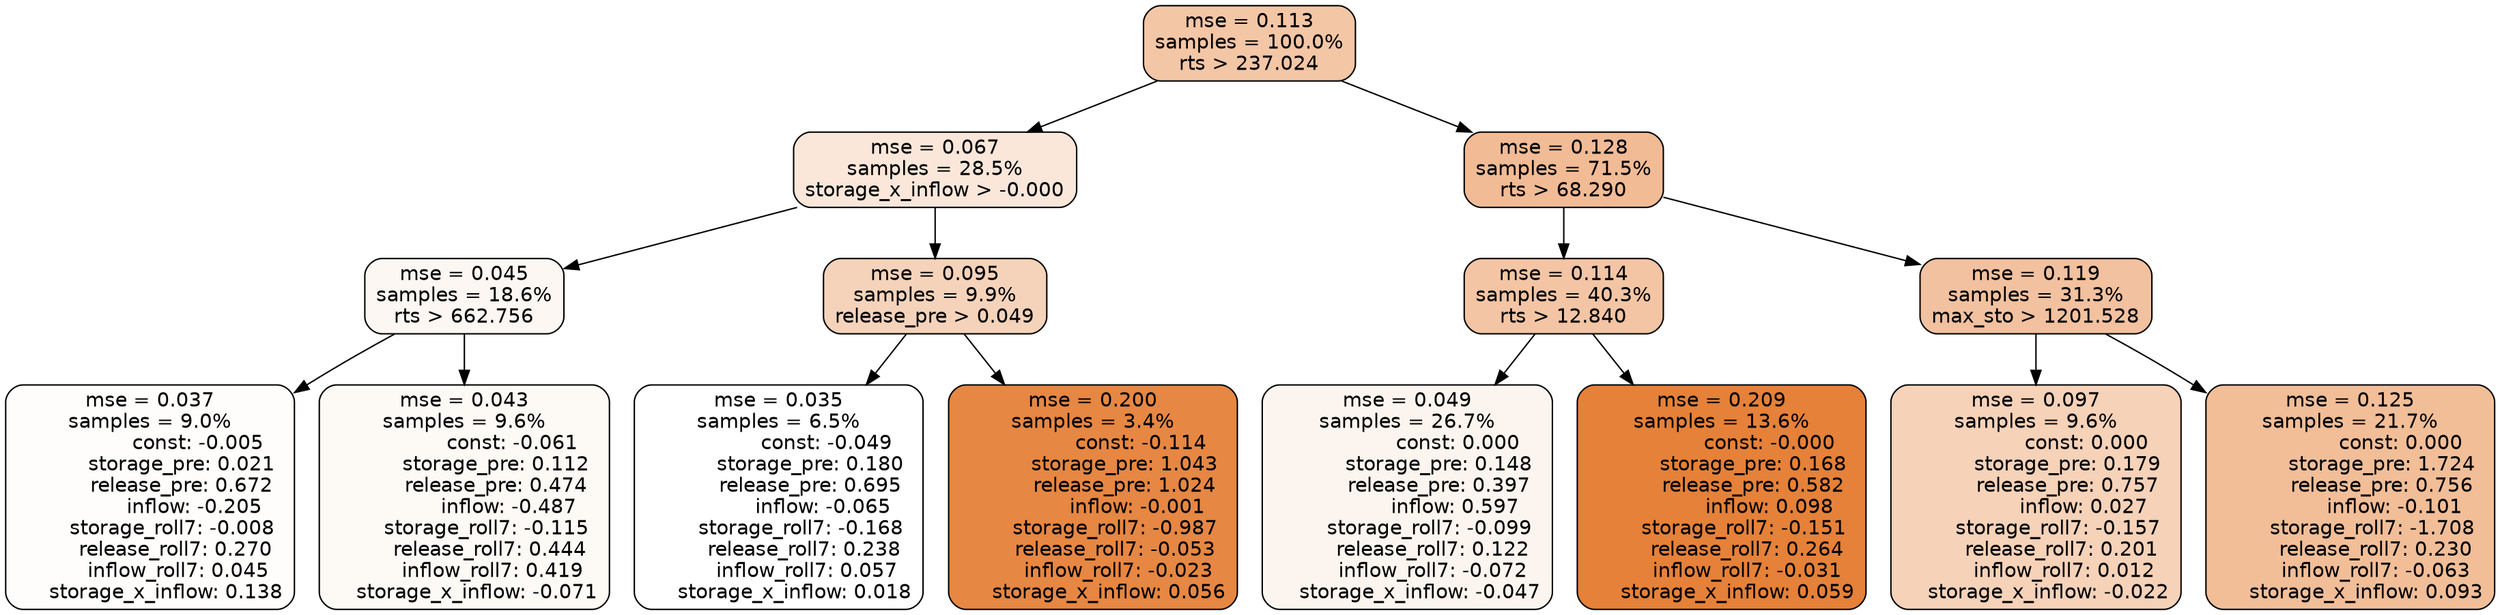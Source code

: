 digraph tree {
node [shape=rectangle, style="filled, rounded", color="black", fontname=helvetica] ;
edge [fontname=helvetica] ;
	"0" [label="mse = 0.113
samples = 100.0%
rts > 237.024", fillcolor="#f3c6a6"]
	"8" [label="mse = 0.067
samples = 28.5%
storage_x_inflow > -0.000", fillcolor="#fae7da"]
	"1" [label="mse = 0.128
samples = 71.5%
rts > 68.290", fillcolor="#f1bb95"]
	"9" [label="mse = 0.045
samples = 18.6%
rts > 662.756", fillcolor="#fdf7f3"]
	"12" [label="mse = 0.095
samples = 9.9%
release_pre > 0.049", fillcolor="#f5d3ba"]
	"2" [label="mse = 0.114
samples = 40.3%
rts > 12.840", fillcolor="#f3c5a4"]
	"5" [label="mse = 0.119
samples = 31.3%
max_sto > 1201.528", fillcolor="#f2c19f"]
	"11" [label="mse = 0.037
samples = 9.0%
               const: -0.005
          storage_pre: 0.021
          release_pre: 0.672
              inflow: -0.205
       storage_roll7: -0.008
        release_roll7: 0.270
         inflow_roll7: 0.045
     storage_x_inflow: 0.138", fillcolor="#fefdfc"]
	"10" [label="mse = 0.043
samples = 9.6%
               const: -0.061
          storage_pre: 0.112
          release_pre: 0.474
              inflow: -0.487
       storage_roll7: -0.115
        release_roll7: 0.444
         inflow_roll7: 0.419
    storage_x_inflow: -0.071", fillcolor="#fdf9f5"]
	"13" [label="mse = 0.035
samples = 6.5%
               const: -0.049
          storage_pre: 0.180
          release_pre: 0.695
              inflow: -0.065
       storage_roll7: -0.168
        release_roll7: 0.238
         inflow_roll7: 0.057
     storage_x_inflow: 0.018", fillcolor="#ffffff"]
	"14" [label="mse = 0.200
samples = 3.4%
               const: -0.114
          storage_pre: 1.043
          release_pre: 1.024
              inflow: -0.001
       storage_roll7: -0.987
       release_roll7: -0.053
        inflow_roll7: -0.023
     storage_x_inflow: 0.056", fillcolor="#e68743"]
	"3" [label="mse = 0.049
samples = 26.7%
                const: 0.000
          storage_pre: 0.148
          release_pre: 0.397
               inflow: 0.597
       storage_roll7: -0.099
        release_roll7: 0.122
        inflow_roll7: -0.072
    storage_x_inflow: -0.047", fillcolor="#fcf5ef"]
	"4" [label="mse = 0.209
samples = 13.6%
               const: -0.000
          storage_pre: 0.168
          release_pre: 0.582
               inflow: 0.098
       storage_roll7: -0.151
        release_roll7: 0.264
        inflow_roll7: -0.031
     storage_x_inflow: 0.059", fillcolor="#e58139"]
	"7" [label="mse = 0.097
samples = 9.6%
                const: 0.000
          storage_pre: 0.179
          release_pre: 0.757
               inflow: 0.027
       storage_roll7: -0.157
        release_roll7: 0.201
         inflow_roll7: 0.012
    storage_x_inflow: -0.022", fillcolor="#f5d2b8"]
	"6" [label="mse = 0.125
samples = 21.7%
                const: 0.000
          storage_pre: 1.724
          release_pre: 0.756
              inflow: -0.101
       storage_roll7: -1.708
        release_roll7: 0.230
        inflow_roll7: -0.063
     storage_x_inflow: 0.093", fillcolor="#f1be98"]

	"0" -> "1"
	"0" -> "8"
	"8" -> "9"
	"8" -> "12"
	"1" -> "2"
	"1" -> "5"
	"9" -> "10"
	"9" -> "11"
	"12" -> "13"
	"12" -> "14"
	"2" -> "3"
	"2" -> "4"
	"5" -> "6"
	"5" -> "7"
}